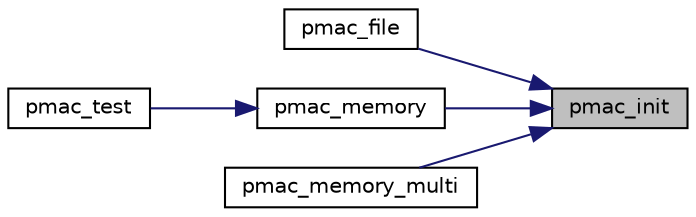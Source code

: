 digraph "pmac_init"
{
 // LATEX_PDF_SIZE
  edge [fontname="Helvetica",fontsize="10",labelfontname="Helvetica",labelfontsize="10"];
  node [fontname="Helvetica",fontsize="10",shape=record];
  rankdir="RL";
  Node12 [label="pmac_init",height=0.2,width=0.4,color="black", fillcolor="grey75", style="filled", fontcolor="black",tooltip="Initialize a PMAC state."];
  Node12 -> Node13 [dir="back",color="midnightblue",fontsize="10",style="solid",fontname="Helvetica"];
  Node13 [label="pmac_file",height=0.2,width=0.4,color="black", fillcolor="white", style="filled",URL="$pmac__file_8c.html#ad75fb94bd003732c44d943868d583547",tooltip="PMAC a file."];
  Node12 -> Node14 [dir="back",color="midnightblue",fontsize="10",style="solid",fontname="Helvetica"];
  Node14 [label="pmac_memory",height=0.2,width=0.4,color="black", fillcolor="white", style="filled",URL="$pmac__memory_8c.html#ac738727243b64548af367c19dfee535c",tooltip="PMAC a block of memory."];
  Node14 -> Node15 [dir="back",color="midnightblue",fontsize="10",style="solid",fontname="Helvetica"];
  Node15 [label="pmac_test",height=0.2,width=0.4,color="black", fillcolor="white", style="filled",URL="$pmac__test_8c.html#a25c3fac912755621e400e5b51f46ca23",tooltip="Test the LTC_OMAC implementation."];
  Node12 -> Node16 [dir="back",color="midnightblue",fontsize="10",style="solid",fontname="Helvetica"];
  Node16 [label="pmac_memory_multi",height=0.2,width=0.4,color="black", fillcolor="white", style="filled",URL="$pmac__memory__multi_8c.html#a1de02e9aa8851625d40265b30c639369",tooltip="PMAC multiple blocks of memory."];
}
